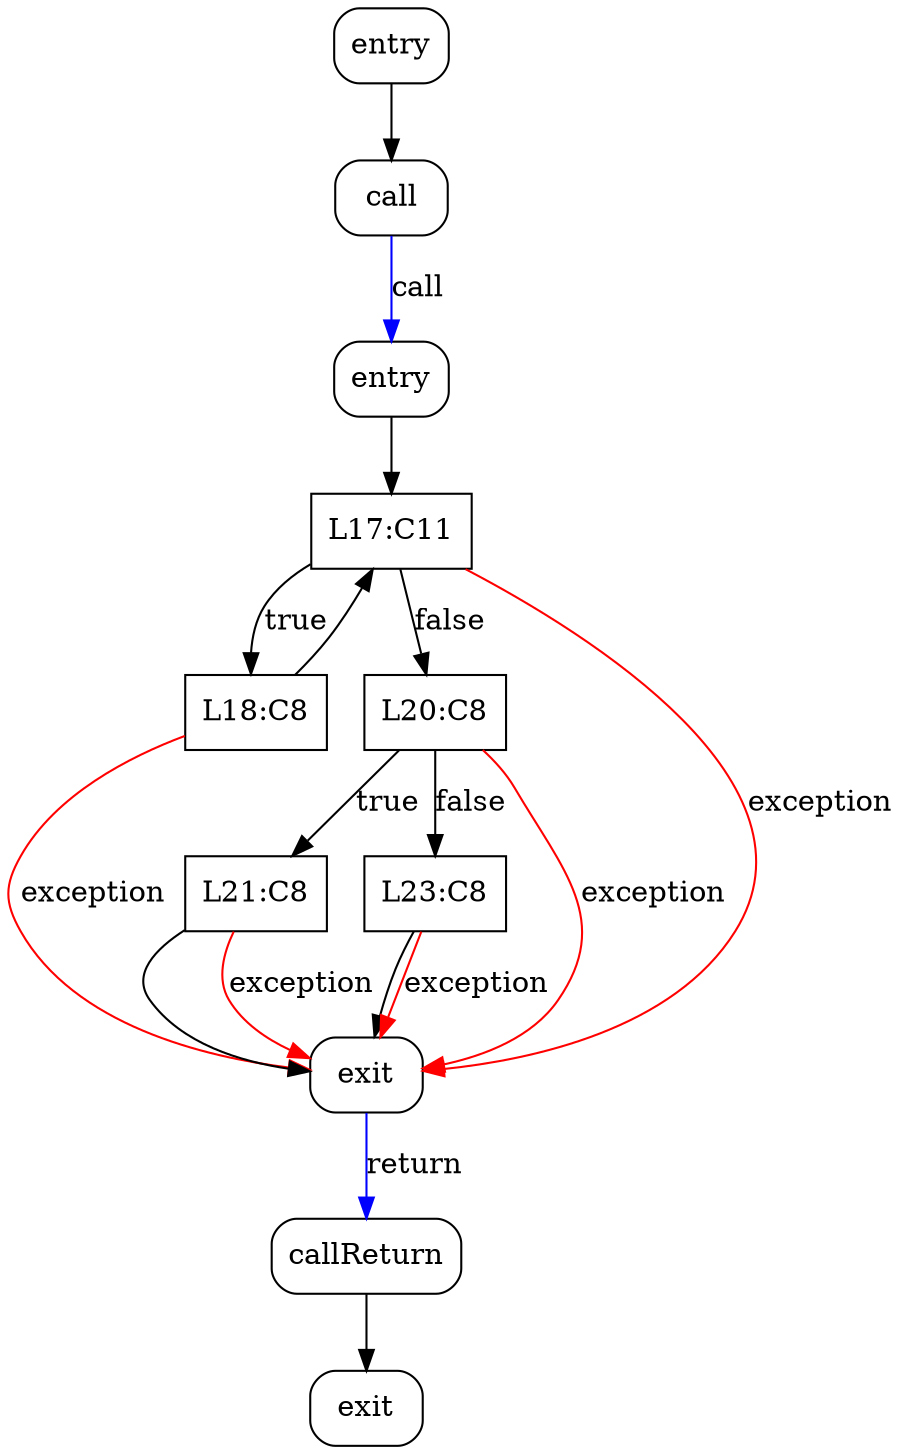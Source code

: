digraph CFG {
node [shape="box"]
label = ""
n53 [label="entry", style="rounded"]
n54 [label="call", style="rounded"]
n55 [label="entry", style="rounded"]
n56 [label="L17:C11"]
n57 [label="L18:C8"]
n58 [label="L20:C8"]
n59 [label="L21:C8"]
n60 [label="L23:C8"]
n61 [label="exit", style="rounded"]
n62 [label="callReturn", style="rounded"]
n63 [label="exit", style="rounded"]
n53 -> n54 []
n54 -> n55 [color="blue", label = "call"]
n55 -> n56 []
n56 -> n57 [label="true"]
n56 -> n58 [label="false"]
n56 -> n61 [color="red", label="exception"]
n57 -> n56 []
n57 -> n61 [color="red", label="exception"]
n58 -> n59 [label="true"]
n58 -> n60 [label="false"]
n58 -> n61 [color="red", label="exception"]
n59 -> n61 []
n59 -> n61 [color="red", label="exception"]
n60 -> n61 []
n60 -> n61 [color="red", label="exception"]
n61 -> n62 [color="blue", label="return"]
n62 -> n63 []
}
